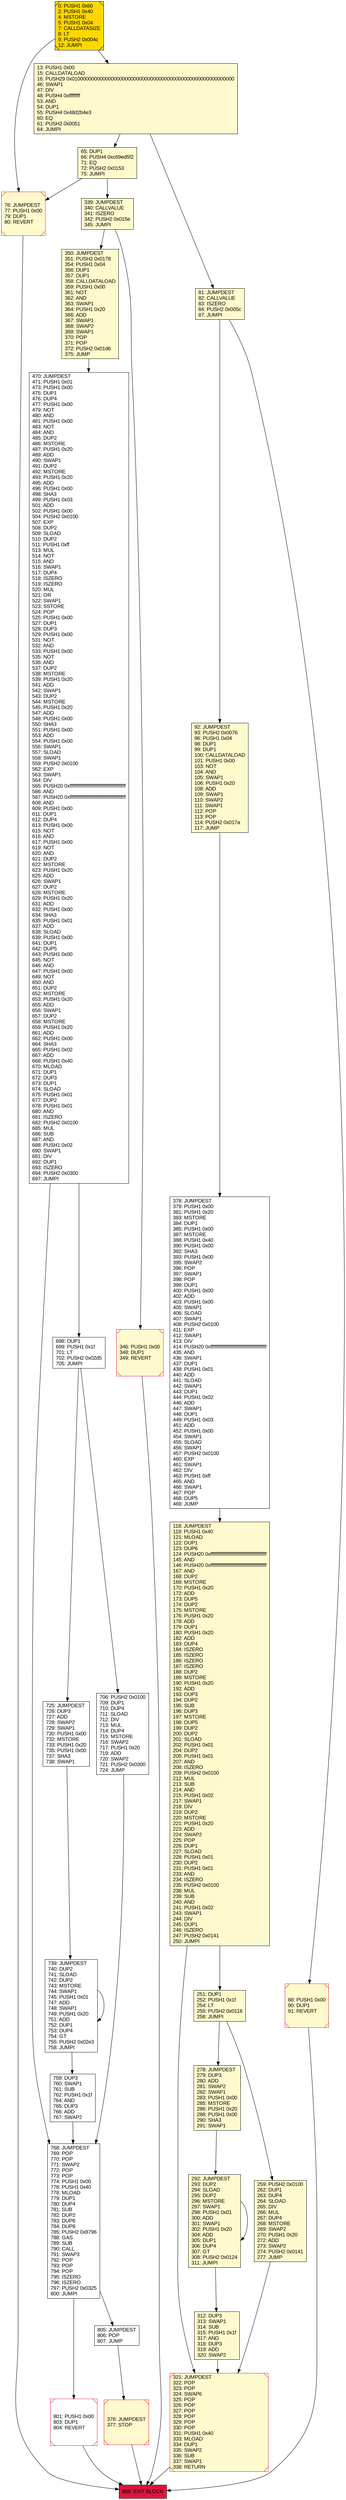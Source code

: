 digraph G {
bgcolor=transparent rankdir=UD;
node [shape=box style=filled color=black fillcolor=white fontname=arial fontcolor=black];
312 [label="312: DUP3\l313: SWAP1\l314: SUB\l315: PUSH1 0x1f\l317: AND\l318: DUP3\l319: ADD\l320: SWAP2\l" fillcolor=lemonchiffon ];
801 [label="801: PUSH1 0x00\l803: DUP1\l804: REVERT\l" shape=Msquare color=crimson ];
805 [label="805: JUMPDEST\l806: POP\l807: JUMP\l" ];
739 [label="739: JUMPDEST\l740: DUP2\l741: SLOAD\l742: DUP2\l743: MSTORE\l744: SWAP1\l745: PUSH1 0x01\l747: ADD\l748: SWAP1\l749: PUSH1 0x20\l751: ADD\l752: DUP1\l753: DUP4\l754: GT\l755: PUSH2 0x02e3\l758: JUMPI\l" ];
76 [label="76: JUMPDEST\l77: PUSH1 0x00\l79: DUP1\l80: REVERT\l" fillcolor=lemonchiffon shape=Msquare color=crimson ];
278 [label="278: JUMPDEST\l279: DUP3\l280: ADD\l281: SWAP2\l282: SWAP1\l283: PUSH1 0x00\l285: MSTORE\l286: PUSH1 0x20\l288: PUSH1 0x00\l290: SHA3\l291: SWAP1\l" fillcolor=lemonchiffon ];
292 [label="292: JUMPDEST\l293: DUP2\l294: SLOAD\l295: DUP2\l296: MSTORE\l297: SWAP1\l298: PUSH1 0x01\l300: ADD\l301: SWAP1\l302: PUSH1 0x20\l304: ADD\l305: DUP1\l306: DUP4\l307: GT\l308: PUSH2 0x0124\l311: JUMPI\l" fillcolor=lemonchiffon ];
65 [label="65: DUP1\l66: PUSH4 0xc69ed5f2\l71: EQ\l72: PUSH2 0x0153\l75: JUMPI\l" fillcolor=lemonchiffon ];
725 [label="725: JUMPDEST\l726: DUP3\l727: ADD\l728: SWAP2\l729: SWAP1\l730: PUSH1 0x00\l732: MSTORE\l733: PUSH1 0x20\l735: PUSH1 0x00\l737: SHA3\l738: SWAP1\l" ];
759 [label="759: DUP3\l760: SWAP1\l761: SUB\l762: PUSH1 0x1f\l764: AND\l765: DUP3\l766: ADD\l767: SWAP2\l" ];
768 [label="768: JUMPDEST\l769: POP\l770: POP\l771: SWAP2\l772: POP\l773: POP\l774: PUSH1 0x00\l776: PUSH1 0x40\l778: MLOAD\l779: DUP1\l780: DUP4\l781: SUB\l782: DUP2\l783: DUP6\l784: DUP8\l785: PUSH2 0x8796\l788: GAS\l789: SUB\l790: CALL\l791: SWAP3\l792: POP\l793: POP\l794: POP\l795: ISZERO\l796: ISZERO\l797: PUSH2 0x0325\l800: JUMPI\l" ];
118 [label="118: JUMPDEST\l119: PUSH1 0x40\l121: MLOAD\l122: DUP1\l123: DUP6\l124: PUSH20 0xffffffffffffffffffffffffffffffffffffffff\l145: AND\l146: PUSH20 0xffffffffffffffffffffffffffffffffffffffff\l167: AND\l168: DUP2\l169: MSTORE\l170: PUSH1 0x20\l172: ADD\l173: DUP5\l174: DUP2\l175: MSTORE\l176: PUSH1 0x20\l178: ADD\l179: DUP1\l180: PUSH1 0x20\l182: ADD\l183: DUP4\l184: ISZERO\l185: ISZERO\l186: ISZERO\l187: ISZERO\l188: DUP2\l189: MSTORE\l190: PUSH1 0x20\l192: ADD\l193: DUP3\l194: DUP2\l195: SUB\l196: DUP3\l197: MSTORE\l198: DUP5\l199: DUP2\l200: DUP2\l201: SLOAD\l202: PUSH1 0x01\l204: DUP2\l205: PUSH1 0x01\l207: AND\l208: ISZERO\l209: PUSH2 0x0100\l212: MUL\l213: SUB\l214: AND\l215: PUSH1 0x02\l217: SWAP1\l218: DIV\l219: DUP2\l220: MSTORE\l221: PUSH1 0x20\l223: ADD\l224: SWAP2\l225: POP\l226: DUP1\l227: SLOAD\l228: PUSH1 0x01\l230: DUP2\l231: PUSH1 0x01\l233: AND\l234: ISZERO\l235: PUSH2 0x0100\l238: MUL\l239: SUB\l240: AND\l241: PUSH1 0x02\l243: SWAP1\l244: DIV\l245: DUP1\l246: ISZERO\l247: PUSH2 0x0141\l250: JUMPI\l" fillcolor=lemonchiffon ];
706 [label="706: PUSH2 0x0100\l709: DUP1\l710: DUP4\l711: SLOAD\l712: DIV\l713: MUL\l714: DUP4\l715: MSTORE\l716: SWAP2\l717: PUSH1 0x20\l719: ADD\l720: SWAP2\l721: PUSH2 0x0300\l724: JUMP\l" ];
13 [label="13: PUSH1 0x00\l15: CALLDATALOAD\l16: PUSH29 0x0100000000000000000000000000000000000000000000000000000000\l46: SWAP1\l47: DIV\l48: PUSH4 0xffffffff\l53: AND\l54: DUP1\l55: PUSH4 0x48d2b4e3\l60: EQ\l61: PUSH2 0x0051\l64: JUMPI\l" fillcolor=lemonchiffon ];
92 [label="92: JUMPDEST\l93: PUSH2 0x0076\l96: PUSH1 0x04\l98: DUP1\l99: DUP1\l100: CALLDATALOAD\l101: PUSH1 0x00\l103: NOT\l104: AND\l105: SWAP1\l106: PUSH1 0x20\l108: ADD\l109: SWAP1\l110: SWAP2\l111: SWAP1\l112: POP\l113: POP\l114: PUSH2 0x017a\l117: JUMP\l" fillcolor=lemonchiffon ];
350 [label="350: JUMPDEST\l351: PUSH2 0x0178\l354: PUSH1 0x04\l356: DUP1\l357: DUP1\l358: CALLDATALOAD\l359: PUSH1 0x00\l361: NOT\l362: AND\l363: SWAP1\l364: PUSH1 0x20\l366: ADD\l367: SWAP1\l368: SWAP2\l369: SWAP1\l370: POP\l371: POP\l372: PUSH2 0x01d6\l375: JUMP\l" fillcolor=lemonchiffon ];
0 [label="0: PUSH1 0x60\l2: PUSH1 0x40\l4: MSTORE\l5: PUSH1 0x04\l7: CALLDATASIZE\l8: LT\l9: PUSH2 0x004c\l12: JUMPI\l" fillcolor=lemonchiffon shape=Msquare fillcolor=gold ];
808 [label="808: EXIT BLOCK\l" fillcolor=crimson ];
376 [label="376: JUMPDEST\l377: STOP\l" fillcolor=lemonchiffon shape=Msquare color=crimson ];
81 [label="81: JUMPDEST\l82: CALLVALUE\l83: ISZERO\l84: PUSH2 0x005c\l87: JUMPI\l" fillcolor=lemonchiffon ];
321 [label="321: JUMPDEST\l322: POP\l323: POP\l324: SWAP6\l325: POP\l326: POP\l327: POP\l328: POP\l329: POP\l330: POP\l331: PUSH1 0x40\l333: MLOAD\l334: DUP1\l335: SWAP2\l336: SUB\l337: SWAP1\l338: RETURN\l" fillcolor=lemonchiffon shape=Msquare color=crimson ];
470 [label="470: JUMPDEST\l471: PUSH1 0x01\l473: PUSH1 0x00\l475: DUP1\l476: DUP4\l477: PUSH1 0x00\l479: NOT\l480: AND\l481: PUSH1 0x00\l483: NOT\l484: AND\l485: DUP2\l486: MSTORE\l487: PUSH1 0x20\l489: ADD\l490: SWAP1\l491: DUP2\l492: MSTORE\l493: PUSH1 0x20\l495: ADD\l496: PUSH1 0x00\l498: SHA3\l499: PUSH1 0x03\l501: ADD\l502: PUSH1 0x00\l504: PUSH2 0x0100\l507: EXP\l508: DUP2\l509: SLOAD\l510: DUP2\l511: PUSH1 0xff\l513: MUL\l514: NOT\l515: AND\l516: SWAP1\l517: DUP4\l518: ISZERO\l519: ISZERO\l520: MUL\l521: OR\l522: SWAP1\l523: SSTORE\l524: POP\l525: PUSH1 0x00\l527: DUP1\l528: DUP3\l529: PUSH1 0x00\l531: NOT\l532: AND\l533: PUSH1 0x00\l535: NOT\l536: AND\l537: DUP2\l538: MSTORE\l539: PUSH1 0x20\l541: ADD\l542: SWAP1\l543: DUP2\l544: MSTORE\l545: PUSH1 0x20\l547: ADD\l548: PUSH1 0x00\l550: SHA3\l551: PUSH1 0x00\l553: ADD\l554: PUSH1 0x00\l556: SWAP1\l557: SLOAD\l558: SWAP1\l559: PUSH2 0x0100\l562: EXP\l563: SWAP1\l564: DIV\l565: PUSH20 0xffffffffffffffffffffffffffffffffffffffff\l586: AND\l587: PUSH20 0xffffffffffffffffffffffffffffffffffffffff\l608: AND\l609: PUSH1 0x00\l611: DUP1\l612: DUP4\l613: PUSH1 0x00\l615: NOT\l616: AND\l617: PUSH1 0x00\l619: NOT\l620: AND\l621: DUP2\l622: MSTORE\l623: PUSH1 0x20\l625: ADD\l626: SWAP1\l627: DUP2\l628: MSTORE\l629: PUSH1 0x20\l631: ADD\l632: PUSH1 0x00\l634: SHA3\l635: PUSH1 0x01\l637: ADD\l638: SLOAD\l639: PUSH1 0x00\l641: DUP1\l642: DUP5\l643: PUSH1 0x00\l645: NOT\l646: AND\l647: PUSH1 0x00\l649: NOT\l650: AND\l651: DUP2\l652: MSTORE\l653: PUSH1 0x20\l655: ADD\l656: SWAP1\l657: DUP2\l658: MSTORE\l659: PUSH1 0x20\l661: ADD\l662: PUSH1 0x00\l664: SHA3\l665: PUSH1 0x02\l667: ADD\l668: PUSH1 0x40\l670: MLOAD\l671: DUP1\l672: DUP3\l673: DUP1\l674: SLOAD\l675: PUSH1 0x01\l677: DUP2\l678: PUSH1 0x01\l680: AND\l681: ISZERO\l682: PUSH2 0x0100\l685: MUL\l686: SUB\l687: AND\l688: PUSH1 0x02\l690: SWAP1\l691: DIV\l692: DUP1\l693: ISZERO\l694: PUSH2 0x0300\l697: JUMPI\l" ];
378 [label="378: JUMPDEST\l379: PUSH1 0x00\l381: PUSH1 0x20\l383: MSTORE\l384: DUP1\l385: PUSH1 0x00\l387: MSTORE\l388: PUSH1 0x40\l390: PUSH1 0x00\l392: SHA3\l393: PUSH1 0x00\l395: SWAP2\l396: POP\l397: SWAP1\l398: POP\l399: DUP1\l400: PUSH1 0x00\l402: ADD\l403: PUSH1 0x00\l405: SWAP1\l406: SLOAD\l407: SWAP1\l408: PUSH2 0x0100\l411: EXP\l412: SWAP1\l413: DIV\l414: PUSH20 0xffffffffffffffffffffffffffffffffffffffff\l435: AND\l436: SWAP1\l437: DUP1\l438: PUSH1 0x01\l440: ADD\l441: SLOAD\l442: SWAP1\l443: DUP1\l444: PUSH1 0x02\l446: ADD\l447: SWAP1\l448: DUP1\l449: PUSH1 0x03\l451: ADD\l452: PUSH1 0x00\l454: SWAP1\l455: SLOAD\l456: SWAP1\l457: PUSH2 0x0100\l460: EXP\l461: SWAP1\l462: DIV\l463: PUSH1 0xff\l465: AND\l466: SWAP1\l467: POP\l468: DUP5\l469: JUMP\l" ];
339 [label="339: JUMPDEST\l340: CALLVALUE\l341: ISZERO\l342: PUSH2 0x015e\l345: JUMPI\l" fillcolor=lemonchiffon ];
88 [label="88: PUSH1 0x00\l90: DUP1\l91: REVERT\l" fillcolor=lemonchiffon shape=Msquare color=crimson ];
346 [label="346: PUSH1 0x00\l348: DUP1\l349: REVERT\l" fillcolor=lemonchiffon shape=Msquare color=crimson ];
259 [label="259: PUSH2 0x0100\l262: DUP1\l263: DUP4\l264: SLOAD\l265: DIV\l266: MUL\l267: DUP4\l268: MSTORE\l269: SWAP2\l270: PUSH1 0x20\l272: ADD\l273: SWAP2\l274: PUSH2 0x0141\l277: JUMP\l" fillcolor=lemonchiffon ];
698 [label="698: DUP1\l699: PUSH1 0x1f\l701: LT\l702: PUSH2 0x02d5\l705: JUMPI\l" ];
251 [label="251: DUP1\l252: PUSH1 0x1f\l254: LT\l255: PUSH2 0x0116\l258: JUMPI\l" fillcolor=lemonchiffon ];
278 -> 292;
292 -> 292;
739 -> 739;
251 -> 259;
339 -> 346;
376 -> 808;
706 -> 768;
65 -> 76;
81 -> 88;
470 -> 698;
292 -> 312;
725 -> 739;
739 -> 759;
259 -> 321;
88 -> 808;
13 -> 65;
346 -> 808;
350 -> 470;
759 -> 768;
768 -> 801;
321 -> 808;
339 -> 350;
768 -> 805;
76 -> 808;
698 -> 706;
118 -> 251;
801 -> 808;
92 -> 378;
378 -> 118;
470 -> 768;
13 -> 81;
118 -> 321;
805 -> 376;
0 -> 76;
81 -> 92;
312 -> 321;
251 -> 278;
698 -> 725;
65 -> 339;
0 -> 13;
}